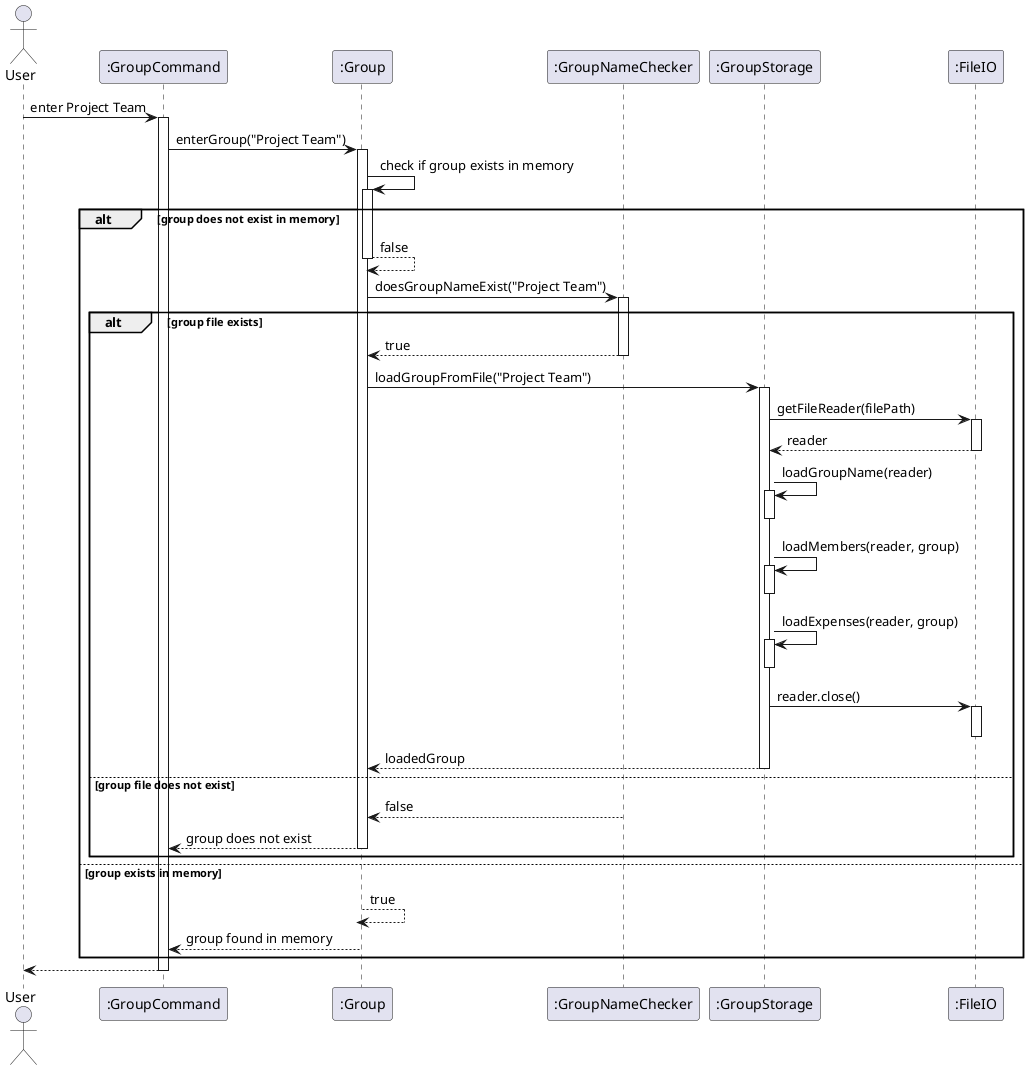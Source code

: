 @startuml
actor User
participant ":GroupCommand" as GroupCommand
participant ":Group" as Group
participant ":GroupNameChecker" as GroupNameChecker
participant ":GroupStorage" as GroupStorage
participant ":FileIO" as FileIO

User -> GroupCommand: enter Project Team
activate GroupCommand

GroupCommand -> Group: enterGroup("Project Team")
activate Group

Group -> Group: check if group exists in memory
activate Group
alt group does not exist in memory
    Group --> Group: false
    deactivate Group

    Group -> GroupNameChecker: doesGroupNameExist("Project Team")
    activate GroupNameChecker
    alt group file exists
        GroupNameChecker --> Group: true
        deactivate GroupNameChecker

        Group -> GroupStorage: loadGroupFromFile("Project Team")
        activate GroupStorage

        GroupStorage -> FileIO: getFileReader(filePath)
        activate FileIO
        FileIO --> GroupStorage: reader
        deactivate FileIO

        GroupStorage -> GroupStorage: loadGroupName(reader)
        activate GroupStorage
        deactivate GroupStorage

        GroupStorage -> GroupStorage: loadMembers(reader, group)
        activate GroupStorage
        deactivate GroupStorage

        GroupStorage -> GroupStorage: loadExpenses(reader, group)
        activate GroupStorage
        deactivate GroupStorage

        GroupStorage -> FileIO: reader.close()
        activate FileIO
        deactivate FileIO

        GroupStorage --> Group: loadedGroup
        deactivate GroupStorage
    else group file does not exist
        GroupNameChecker --> Group: false
        deactivate GroupNameChecker

        Group --> GroupCommand: group does not exist
        deactivate Group
    end
else group exists in memory
    Group --> Group: true
    deactivate Group

    Group --> GroupCommand: group found in memory
    deactivate Group
end

GroupCommand --> User
deactivate GroupCommand
@enduml